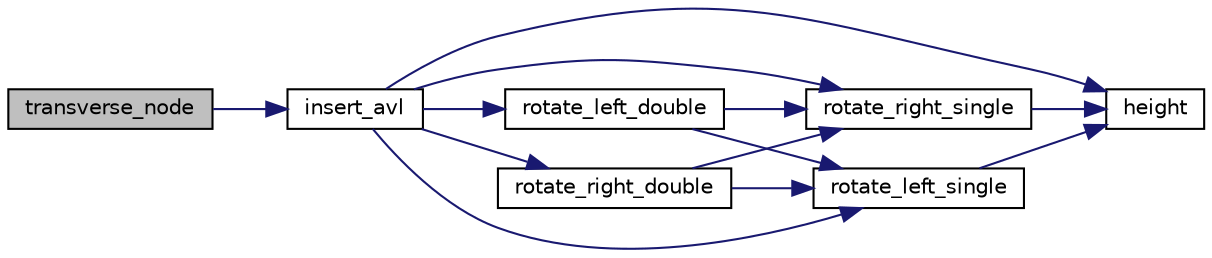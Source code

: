 digraph "transverse_node"
{
  edge [fontname="Helvetica",fontsize="10",labelfontname="Helvetica",labelfontsize="10"];
  node [fontname="Helvetica",fontsize="10",shape=record];
  rankdir="LR";
  Node121 [label="transverse_node",height=0.2,width=0.4,color="black", fillcolor="grey75", style="filled", fontcolor="black"];
  Node121 -> Node122 [color="midnightblue",fontsize="10",style="solid",fontname="Helvetica"];
  Node122 [label="insert_avl",height=0.2,width=0.4,color="black", fillcolor="white", style="filled",URL="$problem1_8c_09_09.html#a31c60878b6264d468aa59caea1a4dc75",tooltip="To create AVL Tree from the inorder transversal of BST. "];
  Node122 -> Node123 [color="midnightblue",fontsize="10",style="solid",fontname="Helvetica"];
  Node123 [label="height",height=0.2,width=0.4,color="black", fillcolor="white", style="filled",URL="$problem1_8c_09_09.html#ae4a66d8b0c2b0d626aea45977e358c83",tooltip="To find the height of a node. "];
  Node122 -> Node124 [color="midnightblue",fontsize="10",style="solid",fontname="Helvetica"];
  Node124 [label="rotate_right_single",height=0.2,width=0.4,color="black", fillcolor="white", style="filled",URL="$problem1_8c_09_09.html#ab8bf4dda48c1a0d702827a11502581d9",tooltip="Rotate the nodes right one time about the root node. "];
  Node124 -> Node123 [color="midnightblue",fontsize="10",style="solid",fontname="Helvetica"];
  Node122 -> Node125 [color="midnightblue",fontsize="10",style="solid",fontname="Helvetica"];
  Node125 [label="rotate_right_double",height=0.2,width=0.4,color="black", fillcolor="white", style="filled",URL="$problem1_8c_09_09.html#a16d8a4ca047169c16048610f77760570",tooltip="Rotate the nodes two times about the root node but first about provided then about its parent..."];
  Node125 -> Node126 [color="midnightblue",fontsize="10",style="solid",fontname="Helvetica"];
  Node126 [label="rotate_left_single",height=0.2,width=0.4,color="black", fillcolor="white", style="filled",URL="$problem1_8c_09_09.html#a37b3816a6b816dc2dfde0edf3b41d984",tooltip="Rotate the nodes left one time about the root node. "];
  Node126 -> Node123 [color="midnightblue",fontsize="10",style="solid",fontname="Helvetica"];
  Node125 -> Node124 [color="midnightblue",fontsize="10",style="solid",fontname="Helvetica"];
  Node122 -> Node126 [color="midnightblue",fontsize="10",style="solid",fontname="Helvetica"];
  Node122 -> Node127 [color="midnightblue",fontsize="10",style="solid",fontname="Helvetica"];
  Node127 [label="rotate_left_double",height=0.2,width=0.4,color="black", fillcolor="white", style="filled",URL="$problem1_8c_09_09.html#ab68e0bcebda82f752fd2c034927a5732",tooltip="Rotate the nodes two times about the root node but first about provided then about its parent..."];
  Node127 -> Node124 [color="midnightblue",fontsize="10",style="solid",fontname="Helvetica"];
  Node127 -> Node126 [color="midnightblue",fontsize="10",style="solid",fontname="Helvetica"];
}
